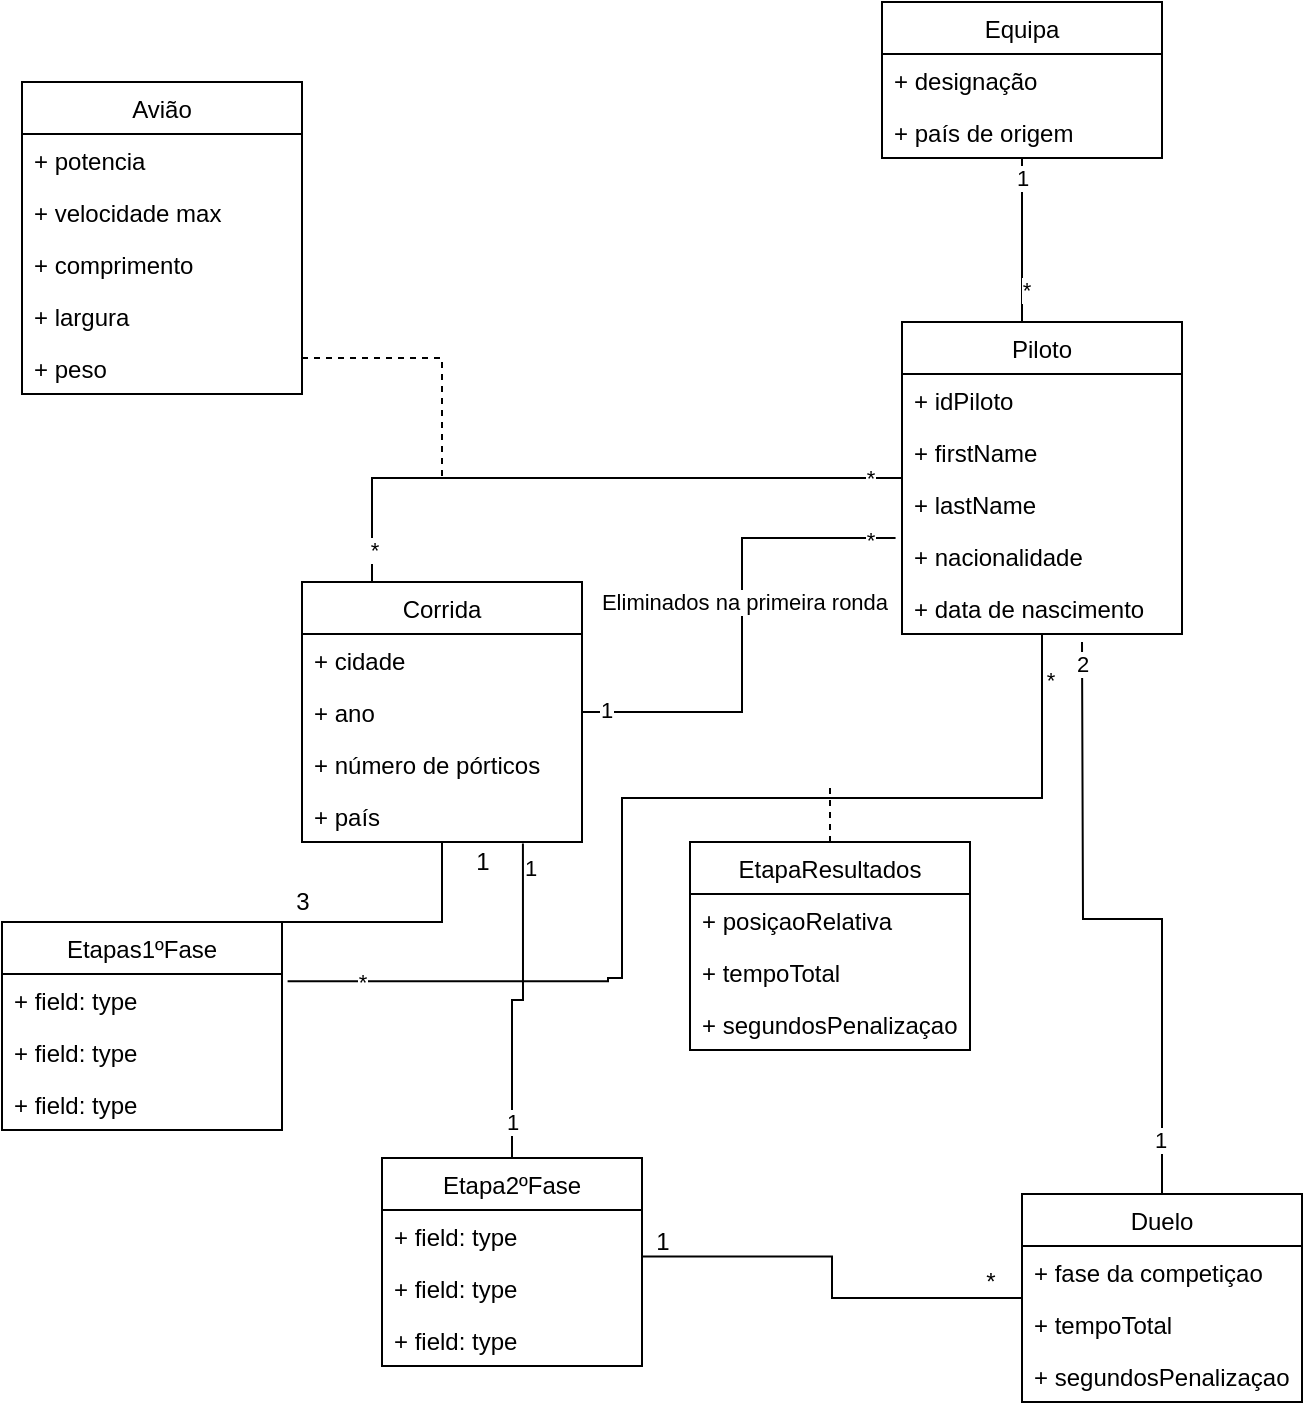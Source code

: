 <mxfile version="14.4.2" type="github">
  <diagram id="8xpkMO6IpGUmoA88QHga" name="Page-1">
    <mxGraphModel dx="816" dy="569" grid="1" gridSize="10" guides="1" tooltips="1" connect="1" arrows="1" fold="1" page="1" pageScale="1" pageWidth="827" pageHeight="1169" math="0" shadow="0">
      <root>
        <mxCell id="0" />
        <mxCell id="1" parent="0" />
        <mxCell id="5vni_3UYh3rQ84xOBcJv-22" style="edgeStyle=orthogonalEdgeStyle;rounded=0;orthogonalLoop=1;jettySize=auto;html=1;entryX=0.25;entryY=0;entryDx=0;entryDy=0;endArrow=none;endFill=0;" edge="1" parent="1" source="5vni_3UYh3rQ84xOBcJv-1" target="5vni_3UYh3rQ84xOBcJv-17">
          <mxGeometry relative="1" as="geometry" />
        </mxCell>
        <mxCell id="5vni_3UYh3rQ84xOBcJv-28" value="*" style="edgeLabel;html=1;align=center;verticalAlign=middle;resizable=0;points=[];" vertex="1" connectable="0" parent="5vni_3UYh3rQ84xOBcJv-22">
          <mxGeometry x="0.895" y="1" relative="1" as="geometry">
            <mxPoint as="offset" />
          </mxGeometry>
        </mxCell>
        <mxCell id="5vni_3UYh3rQ84xOBcJv-29" value="*" style="edgeLabel;html=1;align=center;verticalAlign=middle;resizable=0;points=[];" vertex="1" connectable="0" parent="5vni_3UYh3rQ84xOBcJv-22">
          <mxGeometry x="-0.895" relative="1" as="geometry">
            <mxPoint as="offset" />
          </mxGeometry>
        </mxCell>
        <mxCell id="5vni_3UYh3rQ84xOBcJv-57" style="edgeStyle=orthogonalEdgeStyle;rounded=0;orthogonalLoop=1;jettySize=auto;html=1;startArrow=none;startFill=0;endArrow=none;endFill=0;entryX=1.02;entryY=0.138;entryDx=0;entryDy=0;entryPerimeter=0;" edge="1" parent="1" source="5vni_3UYh3rQ84xOBcJv-1" target="5vni_3UYh3rQ84xOBcJv-48">
          <mxGeometry relative="1" as="geometry">
            <mxPoint x="360" y="570" as="targetPoint" />
            <Array as="points">
              <mxPoint x="570" y="478" />
              <mxPoint x="360" y="478" />
              <mxPoint x="360" y="568" />
              <mxPoint x="353" y="568" />
            </Array>
          </mxGeometry>
        </mxCell>
        <mxCell id="5vni_3UYh3rQ84xOBcJv-64" value="*" style="edgeLabel;html=1;align=center;verticalAlign=middle;resizable=0;points=[];" vertex="1" connectable="0" parent="5vni_3UYh3rQ84xOBcJv-57">
          <mxGeometry x="-0.916" y="4" relative="1" as="geometry">
            <mxPoint as="offset" />
          </mxGeometry>
        </mxCell>
        <mxCell id="5vni_3UYh3rQ84xOBcJv-65" value="*" style="edgeLabel;html=1;align=center;verticalAlign=middle;resizable=0;points=[];" vertex="1" connectable="0" parent="5vni_3UYh3rQ84xOBcJv-57">
          <mxGeometry x="0.865" relative="1" as="geometry">
            <mxPoint as="offset" />
          </mxGeometry>
        </mxCell>
        <mxCell id="5vni_3UYh3rQ84xOBcJv-1" value="Piloto" style="swimlane;fontStyle=0;childLayout=stackLayout;horizontal=1;startSize=26;fillColor=none;horizontalStack=0;resizeParent=1;resizeParentMax=0;resizeLast=0;collapsible=1;marginBottom=0;" vertex="1" parent="1">
          <mxGeometry x="500" y="240" width="140" height="156" as="geometry" />
        </mxCell>
        <mxCell id="5vni_3UYh3rQ84xOBcJv-2" value="+ idPiloto" style="text;strokeColor=none;fillColor=none;align=left;verticalAlign=top;spacingLeft=4;spacingRight=4;overflow=hidden;rotatable=0;points=[[0,0.5],[1,0.5]];portConstraint=eastwest;" vertex="1" parent="5vni_3UYh3rQ84xOBcJv-1">
          <mxGeometry y="26" width="140" height="26" as="geometry" />
        </mxCell>
        <mxCell id="5vni_3UYh3rQ84xOBcJv-3" value="+ firstName" style="text;strokeColor=none;fillColor=none;align=left;verticalAlign=top;spacingLeft=4;spacingRight=4;overflow=hidden;rotatable=0;points=[[0,0.5],[1,0.5]];portConstraint=eastwest;" vertex="1" parent="5vni_3UYh3rQ84xOBcJv-1">
          <mxGeometry y="52" width="140" height="26" as="geometry" />
        </mxCell>
        <mxCell id="5vni_3UYh3rQ84xOBcJv-4" value="+ lastName" style="text;strokeColor=none;fillColor=none;align=left;verticalAlign=top;spacingLeft=4;spacingRight=4;overflow=hidden;rotatable=0;points=[[0,0.5],[1,0.5]];portConstraint=eastwest;" vertex="1" parent="5vni_3UYh3rQ84xOBcJv-1">
          <mxGeometry y="78" width="140" height="26" as="geometry" />
        </mxCell>
        <mxCell id="5vni_3UYh3rQ84xOBcJv-5" value="+ nacionalidade" style="text;strokeColor=none;fillColor=none;align=left;verticalAlign=top;spacingLeft=4;spacingRight=4;overflow=hidden;rotatable=0;points=[[0,0.5],[1,0.5]];portConstraint=eastwest;" vertex="1" parent="5vni_3UYh3rQ84xOBcJv-1">
          <mxGeometry y="104" width="140" height="26" as="geometry" />
        </mxCell>
        <mxCell id="5vni_3UYh3rQ84xOBcJv-6" value="+ data de nascimento" style="text;strokeColor=none;fillColor=none;align=left;verticalAlign=top;spacingLeft=4;spacingRight=4;overflow=hidden;rotatable=0;points=[[0,0.5],[1,0.5]];portConstraint=eastwest;" vertex="1" parent="5vni_3UYh3rQ84xOBcJv-1">
          <mxGeometry y="130" width="140" height="26" as="geometry" />
        </mxCell>
        <mxCell id="5vni_3UYh3rQ84xOBcJv-30" style="edgeStyle=orthogonalEdgeStyle;rounded=0;orthogonalLoop=1;jettySize=auto;html=1;entryX=0.5;entryY=0;entryDx=0;entryDy=0;endArrow=none;endFill=0;" edge="1" parent="1" source="5vni_3UYh3rQ84xOBcJv-7" target="5vni_3UYh3rQ84xOBcJv-1">
          <mxGeometry relative="1" as="geometry">
            <Array as="points">
              <mxPoint x="560" y="240" />
            </Array>
          </mxGeometry>
        </mxCell>
        <mxCell id="5vni_3UYh3rQ84xOBcJv-31" value="1" style="edgeLabel;html=1;align=center;verticalAlign=middle;resizable=0;points=[];" vertex="1" connectable="0" parent="5vni_3UYh3rQ84xOBcJv-30">
          <mxGeometry x="-0.782" relative="1" as="geometry">
            <mxPoint as="offset" />
          </mxGeometry>
        </mxCell>
        <mxCell id="5vni_3UYh3rQ84xOBcJv-32" value="*" style="edgeLabel;html=1;align=center;verticalAlign=middle;resizable=0;points=[];" vertex="1" connectable="0" parent="5vni_3UYh3rQ84xOBcJv-30">
          <mxGeometry x="0.61" y="2" relative="1" as="geometry">
            <mxPoint y="-8" as="offset" />
          </mxGeometry>
        </mxCell>
        <mxCell id="5vni_3UYh3rQ84xOBcJv-7" value="Equipa" style="swimlane;fontStyle=0;childLayout=stackLayout;horizontal=1;startSize=26;fillColor=none;horizontalStack=0;resizeParent=1;resizeParentMax=0;resizeLast=0;collapsible=1;marginBottom=0;" vertex="1" parent="1">
          <mxGeometry x="490" y="80" width="140" height="78" as="geometry" />
        </mxCell>
        <mxCell id="5vni_3UYh3rQ84xOBcJv-9" value="+ designação" style="text;strokeColor=none;fillColor=none;align=left;verticalAlign=top;spacingLeft=4;spacingRight=4;overflow=hidden;rotatable=0;points=[[0,0.5],[1,0.5]];portConstraint=eastwest;" vertex="1" parent="5vni_3UYh3rQ84xOBcJv-7">
          <mxGeometry y="26" width="140" height="26" as="geometry" />
        </mxCell>
        <mxCell id="5vni_3UYh3rQ84xOBcJv-10" value="+ país de origem" style="text;strokeColor=none;fillColor=none;align=left;verticalAlign=top;spacingLeft=4;spacingRight=4;overflow=hidden;rotatable=0;points=[[0,0.5],[1,0.5]];portConstraint=eastwest;" vertex="1" parent="5vni_3UYh3rQ84xOBcJv-7">
          <mxGeometry y="52" width="140" height="26" as="geometry" />
        </mxCell>
        <mxCell id="5vni_3UYh3rQ84xOBcJv-23" style="edgeStyle=orthogonalEdgeStyle;rounded=0;orthogonalLoop=1;jettySize=auto;html=1;dashed=1;endArrow=none;endFill=0;" edge="1" parent="1" source="5vni_3UYh3rQ84xOBcJv-11">
          <mxGeometry relative="1" as="geometry">
            <mxPoint x="270" y="320" as="targetPoint" />
            <Array as="points">
              <mxPoint x="270" y="258" />
            </Array>
          </mxGeometry>
        </mxCell>
        <mxCell id="5vni_3UYh3rQ84xOBcJv-11" value="Avião" style="swimlane;fontStyle=0;childLayout=stackLayout;horizontal=1;startSize=26;fillColor=none;horizontalStack=0;resizeParent=1;resizeParentMax=0;resizeLast=0;collapsible=1;marginBottom=0;" vertex="1" parent="1">
          <mxGeometry x="60" y="120" width="140" height="156" as="geometry" />
        </mxCell>
        <mxCell id="5vni_3UYh3rQ84xOBcJv-12" value="+ potencia" style="text;strokeColor=none;fillColor=none;align=left;verticalAlign=top;spacingLeft=4;spacingRight=4;overflow=hidden;rotatable=0;points=[[0,0.5],[1,0.5]];portConstraint=eastwest;" vertex="1" parent="5vni_3UYh3rQ84xOBcJv-11">
          <mxGeometry y="26" width="140" height="26" as="geometry" />
        </mxCell>
        <mxCell id="5vni_3UYh3rQ84xOBcJv-13" value="+ velocidade max" style="text;strokeColor=none;fillColor=none;align=left;verticalAlign=top;spacingLeft=4;spacingRight=4;overflow=hidden;rotatable=0;points=[[0,0.5],[1,0.5]];portConstraint=eastwest;" vertex="1" parent="5vni_3UYh3rQ84xOBcJv-11">
          <mxGeometry y="52" width="140" height="26" as="geometry" />
        </mxCell>
        <mxCell id="5vni_3UYh3rQ84xOBcJv-14" value="+ comprimento" style="text;strokeColor=none;fillColor=none;align=left;verticalAlign=top;spacingLeft=4;spacingRight=4;overflow=hidden;rotatable=0;points=[[0,0.5],[1,0.5]];portConstraint=eastwest;" vertex="1" parent="5vni_3UYh3rQ84xOBcJv-11">
          <mxGeometry y="78" width="140" height="26" as="geometry" />
        </mxCell>
        <mxCell id="5vni_3UYh3rQ84xOBcJv-15" value="+ largura" style="text;strokeColor=none;fillColor=none;align=left;verticalAlign=top;spacingLeft=4;spacingRight=4;overflow=hidden;rotatable=0;points=[[0,0.5],[1,0.5]];portConstraint=eastwest;" vertex="1" parent="5vni_3UYh3rQ84xOBcJv-11">
          <mxGeometry y="104" width="140" height="26" as="geometry" />
        </mxCell>
        <mxCell id="5vni_3UYh3rQ84xOBcJv-16" value="+ peso" style="text;strokeColor=none;fillColor=none;align=left;verticalAlign=top;spacingLeft=4;spacingRight=4;overflow=hidden;rotatable=0;points=[[0,0.5],[1,0.5]];portConstraint=eastwest;" vertex="1" parent="5vni_3UYh3rQ84xOBcJv-11">
          <mxGeometry y="130" width="140" height="26" as="geometry" />
        </mxCell>
        <mxCell id="5vni_3UYh3rQ84xOBcJv-24" style="edgeStyle=orthogonalEdgeStyle;rounded=0;orthogonalLoop=1;jettySize=auto;html=1;endArrow=none;endFill=0;entryX=-0.023;entryY=0.154;entryDx=0;entryDy=0;entryPerimeter=0;" edge="1" parent="1" source="5vni_3UYh3rQ84xOBcJv-17" target="5vni_3UYh3rQ84xOBcJv-5">
          <mxGeometry relative="1" as="geometry">
            <mxPoint x="420" y="280" as="targetPoint" />
          </mxGeometry>
        </mxCell>
        <mxCell id="5vni_3UYh3rQ84xOBcJv-25" value="Eliminados na primeira ronda" style="edgeLabel;html=1;align=center;verticalAlign=middle;resizable=0;points=[];" vertex="1" connectable="0" parent="5vni_3UYh3rQ84xOBcJv-24">
          <mxGeometry x="0.198" y="-1" relative="1" as="geometry">
            <mxPoint y="11" as="offset" />
          </mxGeometry>
        </mxCell>
        <mxCell id="5vni_3UYh3rQ84xOBcJv-26" value="1" style="edgeLabel;html=1;align=center;verticalAlign=middle;resizable=0;points=[];" vertex="1" connectable="0" parent="5vni_3UYh3rQ84xOBcJv-24">
          <mxGeometry x="-0.9" y="1" relative="1" as="geometry">
            <mxPoint as="offset" />
          </mxGeometry>
        </mxCell>
        <mxCell id="5vni_3UYh3rQ84xOBcJv-27" value="*" style="edgeLabel;html=1;align=center;verticalAlign=middle;resizable=0;points=[];" vertex="1" connectable="0" parent="5vni_3UYh3rQ84xOBcJv-24">
          <mxGeometry x="0.897" y="-1" relative="1" as="geometry">
            <mxPoint as="offset" />
          </mxGeometry>
        </mxCell>
        <mxCell id="5vni_3UYh3rQ84xOBcJv-56" style="edgeStyle=orthogonalEdgeStyle;rounded=0;orthogonalLoop=1;jettySize=auto;html=1;entryX=0.429;entryY=0;entryDx=0;entryDy=0;entryPerimeter=0;startArrow=none;startFill=0;endArrow=none;endFill=0;" edge="1" parent="1" source="5vni_3UYh3rQ84xOBcJv-17" target="5vni_3UYh3rQ84xOBcJv-47">
          <mxGeometry relative="1" as="geometry">
            <Array as="points">
              <mxPoint x="270" y="510" />
              <mxPoint x="270" y="510" />
            </Array>
          </mxGeometry>
        </mxCell>
        <mxCell id="5vni_3UYh3rQ84xOBcJv-17" value="Corrida" style="swimlane;fontStyle=0;childLayout=stackLayout;horizontal=1;startSize=26;fillColor=none;horizontalStack=0;resizeParent=1;resizeParentMax=0;resizeLast=0;collapsible=1;marginBottom=0;" vertex="1" parent="1">
          <mxGeometry x="200" y="370" width="140" height="130" as="geometry" />
        </mxCell>
        <mxCell id="5vni_3UYh3rQ84xOBcJv-18" value="+ cidade" style="text;strokeColor=none;fillColor=none;align=left;verticalAlign=top;spacingLeft=4;spacingRight=4;overflow=hidden;rotatable=0;points=[[0,0.5],[1,0.5]];portConstraint=eastwest;" vertex="1" parent="5vni_3UYh3rQ84xOBcJv-17">
          <mxGeometry y="26" width="140" height="26" as="geometry" />
        </mxCell>
        <mxCell id="5vni_3UYh3rQ84xOBcJv-19" value="+ ano" style="text;strokeColor=none;fillColor=none;align=left;verticalAlign=top;spacingLeft=4;spacingRight=4;overflow=hidden;rotatable=0;points=[[0,0.5],[1,0.5]];portConstraint=eastwest;" vertex="1" parent="5vni_3UYh3rQ84xOBcJv-17">
          <mxGeometry y="52" width="140" height="26" as="geometry" />
        </mxCell>
        <mxCell id="5vni_3UYh3rQ84xOBcJv-21" value="+ número de pórticos" style="text;strokeColor=none;fillColor=none;align=left;verticalAlign=top;spacingLeft=4;spacingRight=4;overflow=hidden;rotatable=0;points=[[0,0.5],[1,0.5]];portConstraint=eastwest;" vertex="1" parent="5vni_3UYh3rQ84xOBcJv-17">
          <mxGeometry y="78" width="140" height="26" as="geometry" />
        </mxCell>
        <mxCell id="5vni_3UYh3rQ84xOBcJv-51" value="+ país" style="text;strokeColor=none;fillColor=none;align=left;verticalAlign=top;spacingLeft=4;spacingRight=4;overflow=hidden;rotatable=0;points=[[0,0.5],[1,0.5]];portConstraint=eastwest;" vertex="1" parent="5vni_3UYh3rQ84xOBcJv-17">
          <mxGeometry y="104" width="140" height="26" as="geometry" />
        </mxCell>
        <mxCell id="5vni_3UYh3rQ84xOBcJv-47" value="Etapas1ºFase" style="swimlane;fontStyle=0;childLayout=stackLayout;horizontal=1;startSize=26;fillColor=none;horizontalStack=0;resizeParent=1;resizeParentMax=0;resizeLast=0;collapsible=1;marginBottom=0;" vertex="1" parent="1">
          <mxGeometry x="50" y="540" width="140" height="104" as="geometry" />
        </mxCell>
        <mxCell id="5vni_3UYh3rQ84xOBcJv-48" value="+ field: type" style="text;strokeColor=none;fillColor=none;align=left;verticalAlign=top;spacingLeft=4;spacingRight=4;overflow=hidden;rotatable=0;points=[[0,0.5],[1,0.5]];portConstraint=eastwest;" vertex="1" parent="5vni_3UYh3rQ84xOBcJv-47">
          <mxGeometry y="26" width="140" height="26" as="geometry" />
        </mxCell>
        <mxCell id="5vni_3UYh3rQ84xOBcJv-49" value="+ field: type" style="text;strokeColor=none;fillColor=none;align=left;verticalAlign=top;spacingLeft=4;spacingRight=4;overflow=hidden;rotatable=0;points=[[0,0.5],[1,0.5]];portConstraint=eastwest;" vertex="1" parent="5vni_3UYh3rQ84xOBcJv-47">
          <mxGeometry y="52" width="140" height="26" as="geometry" />
        </mxCell>
        <mxCell id="5vni_3UYh3rQ84xOBcJv-50" value="+ field: type" style="text;strokeColor=none;fillColor=none;align=left;verticalAlign=top;spacingLeft=4;spacingRight=4;overflow=hidden;rotatable=0;points=[[0,0.5],[1,0.5]];portConstraint=eastwest;" vertex="1" parent="5vni_3UYh3rQ84xOBcJv-47">
          <mxGeometry y="78" width="140" height="26" as="geometry" />
        </mxCell>
        <mxCell id="5vni_3UYh3rQ84xOBcJv-62" style="edgeStyle=orthogonalEdgeStyle;rounded=0;orthogonalLoop=1;jettySize=auto;html=1;startArrow=none;startFill=0;endArrow=none;endFill=0;dashed=1;" edge="1" parent="1" source="5vni_3UYh3rQ84xOBcJv-58">
          <mxGeometry relative="1" as="geometry">
            <mxPoint x="464" y="470" as="targetPoint" />
            <Array as="points">
              <mxPoint x="464" y="480" />
            </Array>
          </mxGeometry>
        </mxCell>
        <mxCell id="5vni_3UYh3rQ84xOBcJv-58" value="EtapaResultados" style="swimlane;fontStyle=0;childLayout=stackLayout;horizontal=1;startSize=26;fillColor=none;horizontalStack=0;resizeParent=1;resizeParentMax=0;resizeLast=0;collapsible=1;marginBottom=0;" vertex="1" parent="1">
          <mxGeometry x="394" y="500" width="140" height="104" as="geometry" />
        </mxCell>
        <mxCell id="5vni_3UYh3rQ84xOBcJv-59" value="+ posiçaoRelativa" style="text;strokeColor=none;fillColor=none;align=left;verticalAlign=top;spacingLeft=4;spacingRight=4;overflow=hidden;rotatable=0;points=[[0,0.5],[1,0.5]];portConstraint=eastwest;" vertex="1" parent="5vni_3UYh3rQ84xOBcJv-58">
          <mxGeometry y="26" width="140" height="26" as="geometry" />
        </mxCell>
        <mxCell id="5vni_3UYh3rQ84xOBcJv-60" value="+ tempoTotal" style="text;strokeColor=none;fillColor=none;align=left;verticalAlign=top;spacingLeft=4;spacingRight=4;overflow=hidden;rotatable=0;points=[[0,0.5],[1,0.5]];portConstraint=eastwest;" vertex="1" parent="5vni_3UYh3rQ84xOBcJv-58">
          <mxGeometry y="52" width="140" height="26" as="geometry" />
        </mxCell>
        <mxCell id="5vni_3UYh3rQ84xOBcJv-63" value="+ segundosPenalizaçao" style="text;strokeColor=none;fillColor=none;align=left;verticalAlign=top;spacingLeft=4;spacingRight=4;overflow=hidden;rotatable=0;points=[[0,0.5],[1,0.5]];portConstraint=eastwest;" vertex="1" parent="5vni_3UYh3rQ84xOBcJv-58">
          <mxGeometry y="78" width="140" height="26" as="geometry" />
        </mxCell>
        <mxCell id="5vni_3UYh3rQ84xOBcJv-66" value="1" style="text;html=1;align=center;verticalAlign=middle;resizable=0;points=[];autosize=1;" vertex="1" parent="1">
          <mxGeometry x="280" y="500" width="20" height="20" as="geometry" />
        </mxCell>
        <mxCell id="5vni_3UYh3rQ84xOBcJv-67" value="3" style="text;html=1;align=center;verticalAlign=middle;resizable=0;points=[];autosize=1;" vertex="1" parent="1">
          <mxGeometry x="190" y="520" width="20" height="20" as="geometry" />
        </mxCell>
        <mxCell id="5vni_3UYh3rQ84xOBcJv-73" style="edgeStyle=orthogonalEdgeStyle;rounded=0;orthogonalLoop=1;jettySize=auto;html=1;entryX=0.789;entryY=1.031;entryDx=0;entryDy=0;entryPerimeter=0;startArrow=none;startFill=0;endArrow=none;endFill=0;" edge="1" parent="1" source="5vni_3UYh3rQ84xOBcJv-68" target="5vni_3UYh3rQ84xOBcJv-51">
          <mxGeometry relative="1" as="geometry" />
        </mxCell>
        <mxCell id="5vni_3UYh3rQ84xOBcJv-74" value="1" style="edgeLabel;html=1;align=center;verticalAlign=middle;resizable=0;points=[];" vertex="1" connectable="0" parent="5vni_3UYh3rQ84xOBcJv-73">
          <mxGeometry x="0.856" y="-3" relative="1" as="geometry">
            <mxPoint as="offset" />
          </mxGeometry>
        </mxCell>
        <mxCell id="5vni_3UYh3rQ84xOBcJv-75" value="1" style="edgeLabel;html=1;align=center;verticalAlign=middle;resizable=0;points=[];" vertex="1" connectable="0" parent="5vni_3UYh3rQ84xOBcJv-73">
          <mxGeometry x="-0.781" relative="1" as="geometry">
            <mxPoint as="offset" />
          </mxGeometry>
        </mxCell>
        <mxCell id="5vni_3UYh3rQ84xOBcJv-68" value="Etapa2ºFase" style="swimlane;fontStyle=0;childLayout=stackLayout;horizontal=1;startSize=26;fillColor=none;horizontalStack=0;resizeParent=1;resizeParentMax=0;resizeLast=0;collapsible=1;marginBottom=0;" vertex="1" parent="1">
          <mxGeometry x="240" y="658" width="130" height="104" as="geometry" />
        </mxCell>
        <mxCell id="5vni_3UYh3rQ84xOBcJv-69" value="+ field: type" style="text;strokeColor=none;fillColor=none;align=left;verticalAlign=top;spacingLeft=4;spacingRight=4;overflow=hidden;rotatable=0;points=[[0,0.5],[1,0.5]];portConstraint=eastwest;" vertex="1" parent="5vni_3UYh3rQ84xOBcJv-68">
          <mxGeometry y="26" width="130" height="26" as="geometry" />
        </mxCell>
        <mxCell id="5vni_3UYh3rQ84xOBcJv-70" value="+ field: type" style="text;strokeColor=none;fillColor=none;align=left;verticalAlign=top;spacingLeft=4;spacingRight=4;overflow=hidden;rotatable=0;points=[[0,0.5],[1,0.5]];portConstraint=eastwest;" vertex="1" parent="5vni_3UYh3rQ84xOBcJv-68">
          <mxGeometry y="52" width="130" height="26" as="geometry" />
        </mxCell>
        <mxCell id="5vni_3UYh3rQ84xOBcJv-71" value="+ field: type" style="text;strokeColor=none;fillColor=none;align=left;verticalAlign=top;spacingLeft=4;spacingRight=4;overflow=hidden;rotatable=0;points=[[0,0.5],[1,0.5]];portConstraint=eastwest;" vertex="1" parent="5vni_3UYh3rQ84xOBcJv-68">
          <mxGeometry y="78" width="130" height="26" as="geometry" />
        </mxCell>
        <mxCell id="5vni_3UYh3rQ84xOBcJv-81" style="edgeStyle=orthogonalEdgeStyle;rounded=0;orthogonalLoop=1;jettySize=auto;html=1;entryX=1;entryY=0.892;entryDx=0;entryDy=0;entryPerimeter=0;startArrow=none;startFill=0;endArrow=none;endFill=0;" edge="1" parent="1" source="5vni_3UYh3rQ84xOBcJv-77" target="5vni_3UYh3rQ84xOBcJv-69">
          <mxGeometry relative="1" as="geometry" />
        </mxCell>
        <mxCell id="5vni_3UYh3rQ84xOBcJv-82" style="edgeStyle=orthogonalEdgeStyle;rounded=0;orthogonalLoop=1;jettySize=auto;html=1;startArrow=none;startFill=0;endArrow=none;endFill=0;" edge="1" parent="1" source="5vni_3UYh3rQ84xOBcJv-77">
          <mxGeometry relative="1" as="geometry">
            <mxPoint x="590" y="400" as="targetPoint" />
          </mxGeometry>
        </mxCell>
        <mxCell id="5vni_3UYh3rQ84xOBcJv-83" value="1" style="edgeLabel;html=1;align=center;verticalAlign=middle;resizable=0;points=[];" vertex="1" connectable="0" parent="5vni_3UYh3rQ84xOBcJv-82">
          <mxGeometry x="-0.83" y="1" relative="1" as="geometry">
            <mxPoint as="offset" />
          </mxGeometry>
        </mxCell>
        <mxCell id="5vni_3UYh3rQ84xOBcJv-84" value="2" style="edgeLabel;html=1;align=center;verticalAlign=middle;resizable=0;points=[];" vertex="1" connectable="0" parent="5vni_3UYh3rQ84xOBcJv-82">
          <mxGeometry x="0.932" relative="1" as="geometry">
            <mxPoint as="offset" />
          </mxGeometry>
        </mxCell>
        <mxCell id="5vni_3UYh3rQ84xOBcJv-77" value="Duelo" style="swimlane;fontStyle=0;childLayout=stackLayout;horizontal=1;startSize=26;fillColor=none;horizontalStack=0;resizeParent=1;resizeParentMax=0;resizeLast=0;collapsible=1;marginBottom=0;" vertex="1" parent="1">
          <mxGeometry x="560" y="676" width="140" height="104" as="geometry" />
        </mxCell>
        <mxCell id="5vni_3UYh3rQ84xOBcJv-78" value="+ fase da competiçao" style="text;strokeColor=none;fillColor=none;align=left;verticalAlign=top;spacingLeft=4;spacingRight=4;overflow=hidden;rotatable=0;points=[[0,0.5],[1,0.5]];portConstraint=eastwest;" vertex="1" parent="5vni_3UYh3rQ84xOBcJv-77">
          <mxGeometry y="26" width="140" height="26" as="geometry" />
        </mxCell>
        <mxCell id="5vni_3UYh3rQ84xOBcJv-79" value="+ tempoTotal" style="text;strokeColor=none;fillColor=none;align=left;verticalAlign=top;spacingLeft=4;spacingRight=4;overflow=hidden;rotatable=0;points=[[0,0.5],[1,0.5]];portConstraint=eastwest;" vertex="1" parent="5vni_3UYh3rQ84xOBcJv-77">
          <mxGeometry y="52" width="140" height="26" as="geometry" />
        </mxCell>
        <mxCell id="5vni_3UYh3rQ84xOBcJv-80" value="+ segundosPenalizaçao" style="text;strokeColor=none;fillColor=none;align=left;verticalAlign=top;spacingLeft=4;spacingRight=4;overflow=hidden;rotatable=0;points=[[0,0.5],[1,0.5]];portConstraint=eastwest;" vertex="1" parent="5vni_3UYh3rQ84xOBcJv-77">
          <mxGeometry y="78" width="140" height="26" as="geometry" />
        </mxCell>
        <mxCell id="5vni_3UYh3rQ84xOBcJv-85" value="1" style="text;html=1;align=center;verticalAlign=middle;resizable=0;points=[];autosize=1;" vertex="1" parent="1">
          <mxGeometry x="370" y="690" width="20" height="20" as="geometry" />
        </mxCell>
        <mxCell id="5vni_3UYh3rQ84xOBcJv-86" value="*" style="text;html=1;align=center;verticalAlign=middle;resizable=0;points=[];autosize=1;" vertex="1" parent="1">
          <mxGeometry x="534" y="710" width="20" height="20" as="geometry" />
        </mxCell>
      </root>
    </mxGraphModel>
  </diagram>
</mxfile>
